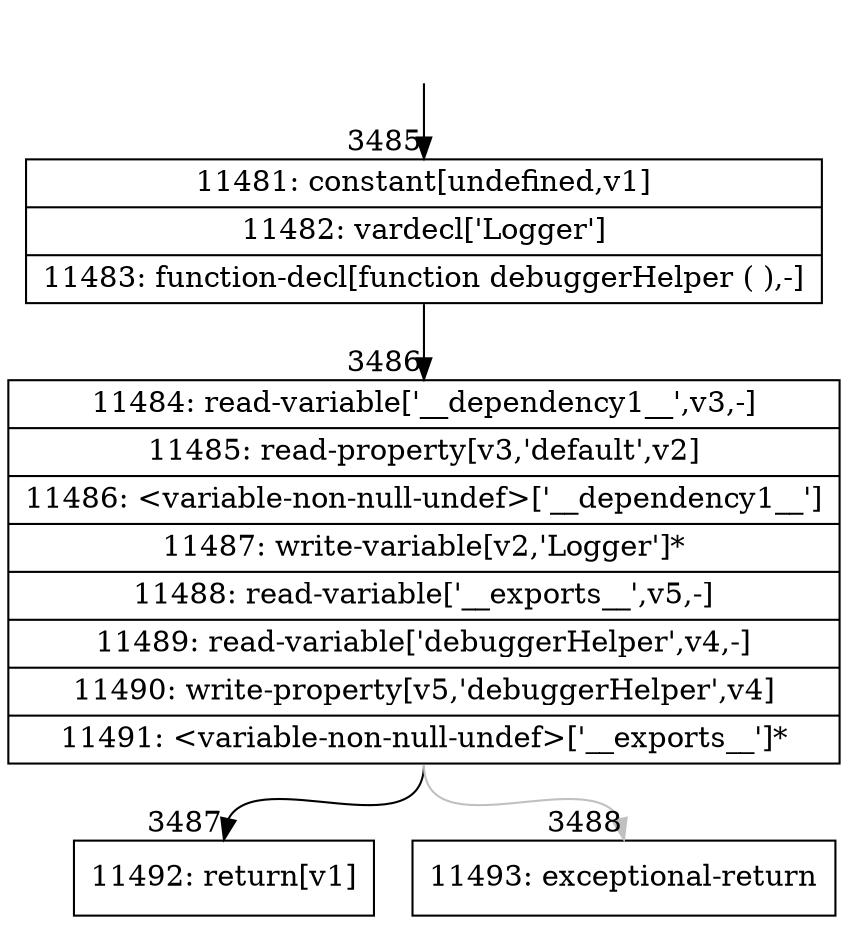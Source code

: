 digraph {
rankdir="TD"
BB_entry272[shape=none,label=""];
BB_entry272 -> BB3485 [tailport=s, headport=n, headlabel="    3485"]
BB3485 [shape=record label="{11481: constant[undefined,v1]|11482: vardecl['Logger']|11483: function-decl[function debuggerHelper ( ),-]}" ] 
BB3485 -> BB3486 [tailport=s, headport=n, headlabel="      3486"]
BB3486 [shape=record label="{11484: read-variable['__dependency1__',v3,-]|11485: read-property[v3,'default',v2]|11486: \<variable-non-null-undef\>['__dependency1__']|11487: write-variable[v2,'Logger']*|11488: read-variable['__exports__',v5,-]|11489: read-variable['debuggerHelper',v4,-]|11490: write-property[v5,'debuggerHelper',v4]|11491: \<variable-non-null-undef\>['__exports__']*}" ] 
BB3486 -> BB3487 [tailport=s, headport=n, headlabel="      3487"]
BB3486 -> BB3488 [tailport=s, headport=n, color=gray, headlabel="      3488"]
BB3487 [shape=record label="{11492: return[v1]}" ] 
BB3488 [shape=record label="{11493: exceptional-return}" ] 
//#$~ 6060
}
